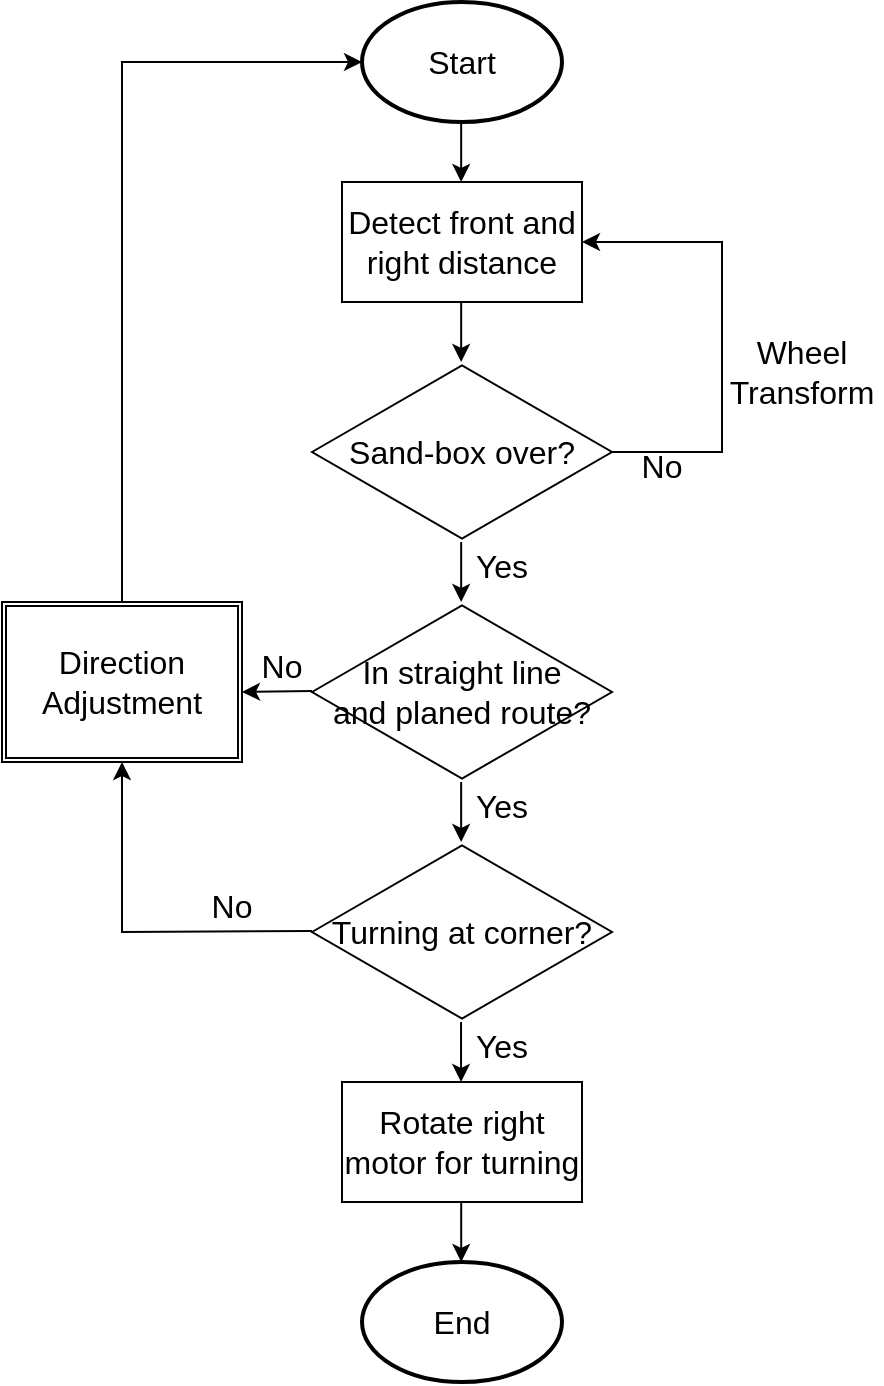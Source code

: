 <mxfile version="20.0.4" type="github"><diagram id="z95vrsYEr5pznMK7IXma" name="Page-1"><mxGraphModel dx="1887" dy="995" grid="1" gridSize="10" guides="1" tooltips="1" connect="1" arrows="1" fold="1" page="1" pageScale="1" pageWidth="827" pageHeight="1169" math="0" shadow="0"><root><mxCell id="0"/><mxCell id="1" parent="0"/><mxCell id="15pvpPqnqHVTBGhwlEQ7-2" value="&lt;font style=&quot;font-size: 16px;&quot;&gt;Start&lt;/font&gt;" style="strokeWidth=2;html=1;shape=mxgraph.flowchart.start_1;whiteSpace=wrap;" vertex="1" parent="1"><mxGeometry x="350" y="30" width="100" height="60" as="geometry"/></mxCell><mxCell id="15pvpPqnqHVTBGhwlEQ7-3" value="" style="endArrow=classic;html=1;rounded=0;fontSize=16;targetPerimeterSpacing=0;" edge="1" parent="1"><mxGeometry width="50" height="50" relative="1" as="geometry"><mxPoint x="399.58" y="90" as="sourcePoint"/><mxPoint x="399.58" y="120" as="targetPoint"/></mxGeometry></mxCell><mxCell id="15pvpPqnqHVTBGhwlEQ7-4" value="Detect front and right distance" style="rounded=0;whiteSpace=wrap;html=1;fontSize=16;" vertex="1" parent="1"><mxGeometry x="340" y="120" width="120" height="60" as="geometry"/></mxCell><mxCell id="15pvpPqnqHVTBGhwlEQ7-6" value="Sand-box over?" style="html=1;whiteSpace=wrap;aspect=fixed;shape=isoRectangle;fontSize=16;" vertex="1" parent="1"><mxGeometry x="325" y="210" width="150" height="90" as="geometry"/></mxCell><mxCell id="15pvpPqnqHVTBGhwlEQ7-9" value="" style="endArrow=classic;html=1;rounded=0;fontSize=16;targetPerimeterSpacing=0;" edge="1" parent="1"><mxGeometry width="50" height="50" relative="1" as="geometry"><mxPoint x="399.58" y="180" as="sourcePoint"/><mxPoint x="399.58" y="210" as="targetPoint"/></mxGeometry></mxCell><mxCell id="15pvpPqnqHVTBGhwlEQ7-10" value="" style="endArrow=classic;html=1;rounded=0;fontSize=16;targetPerimeterSpacing=0;" edge="1" parent="1"><mxGeometry width="50" height="50" relative="1" as="geometry"><mxPoint x="399.58" y="300" as="sourcePoint"/><mxPoint x="399.58" y="330" as="targetPoint"/></mxGeometry></mxCell><UserObject label="No" placeholders="1" name="Variable" id="15pvpPqnqHVTBGhwlEQ7-13"><mxCell style="text;html=1;strokeColor=none;fillColor=none;align=center;verticalAlign=middle;whiteSpace=wrap;overflow=hidden;fontSize=16;" vertex="1" parent="1"><mxGeometry x="460" y="250" width="80" height="20" as="geometry"/></mxCell></UserObject><mxCell id="15pvpPqnqHVTBGhwlEQ7-14" value="In straight line &lt;br&gt;and planed route?" style="html=1;whiteSpace=wrap;aspect=fixed;shape=isoRectangle;fontSize=16;" vertex="1" parent="1"><mxGeometry x="325" y="330" width="150" height="90" as="geometry"/></mxCell><UserObject label="Yes" placeholders="1" name="Variable" id="15pvpPqnqHVTBGhwlEQ7-15"><mxCell style="text;html=1;strokeColor=none;fillColor=none;align=center;verticalAlign=middle;whiteSpace=wrap;overflow=hidden;fontSize=16;" vertex="1" parent="1"><mxGeometry x="380" y="300" width="80" height="20" as="geometry"/></mxCell></UserObject><mxCell id="15pvpPqnqHVTBGhwlEQ7-19" value="" style="endArrow=classic;html=1;rounded=0;fontSize=16;targetPerimeterSpacing=0;exitX=1;exitY=0.5;exitDx=0;exitDy=0;exitPerimeter=0;entryX=1;entryY=0.5;entryDx=0;entryDy=0;" edge="1" parent="1" source="15pvpPqnqHVTBGhwlEQ7-6" target="15pvpPqnqHVTBGhwlEQ7-4"><mxGeometry width="50" height="50" relative="1" as="geometry"><mxPoint x="500" y="260" as="sourcePoint"/><mxPoint x="490" y="180" as="targetPoint"/><Array as="points"><mxPoint x="530" y="255"/><mxPoint x="530" y="150"/></Array></mxGeometry></mxCell><mxCell id="15pvpPqnqHVTBGhwlEQ7-22" value="Rotate right motor for turning" style="rounded=0;whiteSpace=wrap;html=1;fontSize=16;" vertex="1" parent="1"><mxGeometry x="340" y="570" width="120" height="60" as="geometry"/></mxCell><mxCell id="15pvpPqnqHVTBGhwlEQ7-23" value="" style="endArrow=classic;html=1;rounded=0;fontSize=16;targetPerimeterSpacing=0;" edge="1" parent="1"><mxGeometry width="50" height="50" relative="1" as="geometry"><mxPoint x="399.57" y="420" as="sourcePoint"/><mxPoint x="399.57" y="450" as="targetPoint"/></mxGeometry></mxCell><UserObject label="Yes" placeholders="1" name="Variable" id="15pvpPqnqHVTBGhwlEQ7-24"><mxCell style="text;html=1;strokeColor=none;fillColor=none;align=center;verticalAlign=middle;whiteSpace=wrap;overflow=hidden;fontSize=16;" vertex="1" parent="1"><mxGeometry x="380" y="420" width="80" height="20" as="geometry"/></mxCell></UserObject><UserObject label="Wheel Transform" placeholders="1" name="Variable" id="15pvpPqnqHVTBGhwlEQ7-25"><mxCell style="text;html=1;strokeColor=none;fillColor=none;align=center;verticalAlign=middle;whiteSpace=wrap;overflow=hidden;fontSize=16;" vertex="1" parent="1"><mxGeometry x="530" y="190" width="80" height="50" as="geometry"/></mxCell></UserObject><UserObject label="No" placeholders="1" name="Variable" id="15pvpPqnqHVTBGhwlEQ7-27"><mxCell style="text;html=1;strokeColor=none;fillColor=none;align=center;verticalAlign=middle;whiteSpace=wrap;overflow=hidden;fontSize=16;" vertex="1" parent="1"><mxGeometry x="270" y="350" width="80" height="20" as="geometry"/></mxCell></UserObject><mxCell id="15pvpPqnqHVTBGhwlEQ7-29" value="Turning at corner?" style="html=1;whiteSpace=wrap;aspect=fixed;shape=isoRectangle;fontSize=16;" vertex="1" parent="1"><mxGeometry x="325" y="450" width="150" height="90" as="geometry"/></mxCell><mxCell id="15pvpPqnqHVTBGhwlEQ7-30" value="" style="endArrow=classic;html=1;rounded=0;fontSize=16;targetPerimeterSpacing=0;" edge="1" parent="1"><mxGeometry width="50" height="50" relative="1" as="geometry"><mxPoint x="399.52" y="540" as="sourcePoint"/><mxPoint x="399.52" y="570" as="targetPoint"/></mxGeometry></mxCell><UserObject label="Yes" placeholders="1" name="Variable" id="15pvpPqnqHVTBGhwlEQ7-31"><mxCell style="text;html=1;strokeColor=none;fillColor=none;align=center;verticalAlign=middle;whiteSpace=wrap;overflow=hidden;fontSize=16;" vertex="1" parent="1"><mxGeometry x="380" y="540" width="80" height="20" as="geometry"/></mxCell></UserObject><mxCell id="15pvpPqnqHVTBGhwlEQ7-32" value="Direction Adjustment" style="shape=ext;double=1;rounded=0;whiteSpace=wrap;html=1;fontSize=16;" vertex="1" parent="1"><mxGeometry x="170" y="330" width="120" height="80" as="geometry"/></mxCell><mxCell id="15pvpPqnqHVTBGhwlEQ7-34" value="" style="endArrow=classic;html=1;rounded=0;fontSize=16;targetPerimeterSpacing=0;" edge="1" parent="1"><mxGeometry width="50" height="50" relative="1" as="geometry"><mxPoint x="325" y="374.52" as="sourcePoint"/><mxPoint x="290" y="375" as="targetPoint"/></mxGeometry></mxCell><mxCell id="15pvpPqnqHVTBGhwlEQ7-35" value="" style="endArrow=classic;html=1;rounded=0;fontSize=16;targetPerimeterSpacing=0;entryX=0.5;entryY=1;entryDx=0;entryDy=0;" edge="1" parent="1" target="15pvpPqnqHVTBGhwlEQ7-32"><mxGeometry width="50" height="50" relative="1" as="geometry"><mxPoint x="325" y="494.52" as="sourcePoint"/><mxPoint x="270" y="450" as="targetPoint"/><Array as="points"><mxPoint x="230" y="495"/></Array></mxGeometry></mxCell><UserObject label="No" placeholders="1" name="Variable" id="15pvpPqnqHVTBGhwlEQ7-36"><mxCell style="text;html=1;strokeColor=none;fillColor=none;align=center;verticalAlign=middle;whiteSpace=wrap;overflow=hidden;fontSize=16;" vertex="1" parent="1"><mxGeometry x="245" y="470" width="80" height="20" as="geometry"/></mxCell></UserObject><mxCell id="15pvpPqnqHVTBGhwlEQ7-37" value="" style="endArrow=classic;html=1;rounded=0;fontSize=16;targetPerimeterSpacing=0;entryX=0;entryY=0.5;entryDx=0;entryDy=0;entryPerimeter=0;" edge="1" parent="1" target="15pvpPqnqHVTBGhwlEQ7-2"><mxGeometry width="50" height="50" relative="1" as="geometry"><mxPoint x="230" y="330" as="sourcePoint"/><mxPoint x="300" y="190" as="targetPoint"/><Array as="points"><mxPoint x="230" y="60"/></Array></mxGeometry></mxCell><mxCell id="15pvpPqnqHVTBGhwlEQ7-38" value="&lt;font style=&quot;font-size: 16px;&quot;&gt;End&lt;/font&gt;" style="strokeWidth=2;html=1;shape=mxgraph.flowchart.start_1;whiteSpace=wrap;" vertex="1" parent="1"><mxGeometry x="350" y="660" width="100" height="60" as="geometry"/></mxCell><mxCell id="15pvpPqnqHVTBGhwlEQ7-40" value="" style="endArrow=classic;html=1;rounded=0;fontSize=16;targetPerimeterSpacing=0;" edge="1" parent="1"><mxGeometry width="50" height="50" relative="1" as="geometry"><mxPoint x="399.6" y="630" as="sourcePoint"/><mxPoint x="399.6" y="660" as="targetPoint"/></mxGeometry></mxCell></root></mxGraphModel></diagram></mxfile>